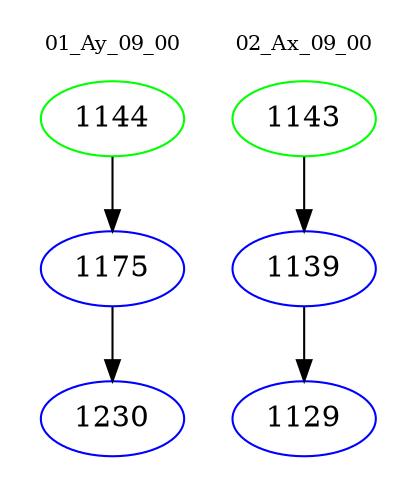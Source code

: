 digraph{
subgraph cluster_0 {
color = white
label = "01_Ay_09_00";
fontsize=10;
T0_1144 [label="1144", color="green"]
T0_1144 -> T0_1175 [color="black"]
T0_1175 [label="1175", color="blue"]
T0_1175 -> T0_1230 [color="black"]
T0_1230 [label="1230", color="blue"]
}
subgraph cluster_1 {
color = white
label = "02_Ax_09_00";
fontsize=10;
T1_1143 [label="1143", color="green"]
T1_1143 -> T1_1139 [color="black"]
T1_1139 [label="1139", color="blue"]
T1_1139 -> T1_1129 [color="black"]
T1_1129 [label="1129", color="blue"]
}
}
